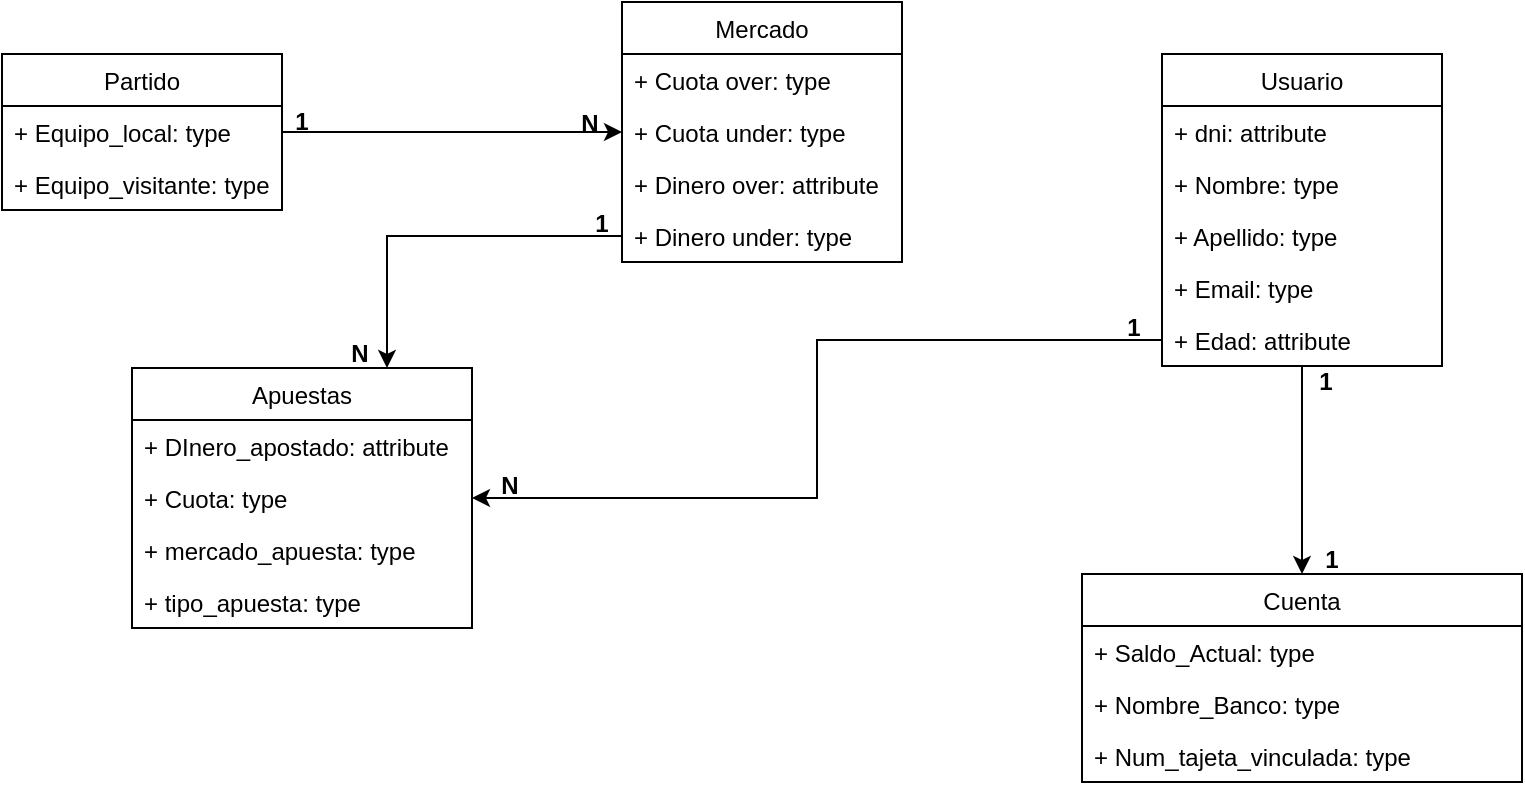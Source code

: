 <mxfile pages="1" version="11.2.9" type="github"><diagram id="39abyVwoU4LaPdrvzuOd" name="Page-1"><mxGraphModel dx="854" dy="468" grid="1" gridSize="10" guides="1" tooltips="1" connect="1" arrows="1" fold="1" page="1" pageScale="1" pageWidth="827" pageHeight="1169" math="0" shadow="0"><root><mxCell id="0"/><mxCell id="1" parent="0"/><mxCell id="NhCuAKFI9seMwAe_3aeS-14" style="edgeStyle=orthogonalEdgeStyle;rounded=0;orthogonalLoop=1;jettySize=auto;html=1;entryX=0.5;entryY=0;entryDx=0;entryDy=0;" edge="1" parent="1" source="FcuoBXQgF8bOgGThEHBj-33" target="FcuoBXQgF8bOgGThEHBj-43"><mxGeometry relative="1" as="geometry"/></mxCell><mxCell id="FcuoBXQgF8bOgGThEHBj-33" value="Usuario" style="swimlane;fontStyle=0;childLayout=stackLayout;horizontal=1;startSize=26;fillColor=none;horizontalStack=0;resizeParent=1;resizeParentMax=0;resizeLast=0;collapsible=1;marginBottom=0;" parent="1" vertex="1"><mxGeometry x="640" y="43" width="140" height="156" as="geometry"/></mxCell><mxCell id="NhCuAKFI9seMwAe_3aeS-4" value="+ dni: attribute" style="text;strokeColor=none;fillColor=none;align=left;verticalAlign=top;spacingLeft=4;spacingRight=4;overflow=hidden;rotatable=0;points=[[0,0.5],[1,0.5]];portConstraint=eastwest;" vertex="1" parent="FcuoBXQgF8bOgGThEHBj-33"><mxGeometry y="26" width="140" height="26" as="geometry"/></mxCell><mxCell id="FcuoBXQgF8bOgGThEHBj-34" value="+ Nombre: type" style="text;strokeColor=none;fillColor=none;align=left;verticalAlign=top;spacingLeft=4;spacingRight=4;overflow=hidden;rotatable=0;points=[[0,0.5],[1,0.5]];portConstraint=eastwest;" parent="FcuoBXQgF8bOgGThEHBj-33" vertex="1"><mxGeometry y="52" width="140" height="26" as="geometry"/></mxCell><mxCell id="FcuoBXQgF8bOgGThEHBj-35" value="+ Apellido: type" style="text;strokeColor=none;fillColor=none;align=left;verticalAlign=top;spacingLeft=4;spacingRight=4;overflow=hidden;rotatable=0;points=[[0,0.5],[1,0.5]];portConstraint=eastwest;" parent="FcuoBXQgF8bOgGThEHBj-33" vertex="1"><mxGeometry y="78" width="140" height="26" as="geometry"/></mxCell><mxCell id="FcuoBXQgF8bOgGThEHBj-36" value="+ Email: type" style="text;strokeColor=none;fillColor=none;align=left;verticalAlign=top;spacingLeft=4;spacingRight=4;overflow=hidden;rotatable=0;points=[[0,0.5],[1,0.5]];portConstraint=eastwest;" parent="FcuoBXQgF8bOgGThEHBj-33" vertex="1"><mxGeometry y="104" width="140" height="26" as="geometry"/></mxCell><mxCell id="FcuoBXQgF8bOgGThEHBj-37" value="+ Edad: attribute" style="text;strokeColor=none;fillColor=none;align=left;verticalAlign=top;spacingLeft=4;spacingRight=4;overflow=hidden;rotatable=0;points=[[0,0.5],[1,0.5]];portConstraint=eastwest;" parent="FcuoBXQgF8bOgGThEHBj-33" vertex="1"><mxGeometry y="130" width="140" height="26" as="geometry"/></mxCell><mxCell id="FcuoBXQgF8bOgGThEHBj-38" value="Mercado" style="swimlane;fontStyle=0;childLayout=stackLayout;horizontal=1;startSize=26;fillColor=none;horizontalStack=0;resizeParent=1;resizeParentMax=0;resizeLast=0;collapsible=1;marginBottom=0;" parent="1" vertex="1"><mxGeometry x="370" y="17" width="140" height="130" as="geometry"/></mxCell><mxCell id="FcuoBXQgF8bOgGThEHBj-39" value="+ Cuota over: type" style="text;strokeColor=none;fillColor=none;align=left;verticalAlign=top;spacingLeft=4;spacingRight=4;overflow=hidden;rotatable=0;points=[[0,0.5],[1,0.5]];portConstraint=eastwest;" parent="FcuoBXQgF8bOgGThEHBj-38" vertex="1"><mxGeometry y="26" width="140" height="26" as="geometry"/></mxCell><mxCell id="FcuoBXQgF8bOgGThEHBj-40" value="+ Cuota under: type" style="text;strokeColor=none;fillColor=none;align=left;verticalAlign=top;spacingLeft=4;spacingRight=4;overflow=hidden;rotatable=0;points=[[0,0.5],[1,0.5]];portConstraint=eastwest;" parent="FcuoBXQgF8bOgGThEHBj-38" vertex="1"><mxGeometry y="52" width="140" height="26" as="geometry"/></mxCell><mxCell id="FcuoBXQgF8bOgGThEHBj-42" value="+ Dinero over: attribute" style="text;strokeColor=none;fillColor=none;align=left;verticalAlign=top;spacingLeft=4;spacingRight=4;overflow=hidden;rotatable=0;points=[[0,0.5],[1,0.5]];portConstraint=eastwest;" parent="FcuoBXQgF8bOgGThEHBj-38" vertex="1"><mxGeometry y="78" width="140" height="26" as="geometry"/></mxCell><mxCell id="FcuoBXQgF8bOgGThEHBj-41" value="+ Dinero under: type" style="text;strokeColor=none;fillColor=none;align=left;verticalAlign=top;spacingLeft=4;spacingRight=4;overflow=hidden;rotatable=0;points=[[0,0.5],[1,0.5]];portConstraint=eastwest;" parent="FcuoBXQgF8bOgGThEHBj-38" vertex="1"><mxGeometry y="104" width="140" height="26" as="geometry"/></mxCell><mxCell id="FcuoBXQgF8bOgGThEHBj-43" value="Cuenta" style="swimlane;fontStyle=0;childLayout=stackLayout;horizontal=1;startSize=26;fillColor=none;horizontalStack=0;resizeParent=1;resizeParentMax=0;resizeLast=0;collapsible=1;marginBottom=0;" parent="1" vertex="1"><mxGeometry x="600" y="303" width="220" height="104" as="geometry"/></mxCell><mxCell id="FcuoBXQgF8bOgGThEHBj-44" value="+ Saldo_Actual: type" style="text;strokeColor=none;fillColor=none;align=left;verticalAlign=top;spacingLeft=4;spacingRight=4;overflow=hidden;rotatable=0;points=[[0,0.5],[1,0.5]];portConstraint=eastwest;" parent="FcuoBXQgF8bOgGThEHBj-43" vertex="1"><mxGeometry y="26" width="220" height="26" as="geometry"/></mxCell><mxCell id="FcuoBXQgF8bOgGThEHBj-45" value="+ Nombre_Banco: type" style="text;strokeColor=none;fillColor=none;align=left;verticalAlign=top;spacingLeft=4;spacingRight=4;overflow=hidden;rotatable=0;points=[[0,0.5],[1,0.5]];portConstraint=eastwest;" parent="FcuoBXQgF8bOgGThEHBj-43" vertex="1"><mxGeometry y="52" width="220" height="26" as="geometry"/></mxCell><mxCell id="FcuoBXQgF8bOgGThEHBj-46" value="+ Num_tajeta_vinculada: type" style="text;strokeColor=none;fillColor=none;align=left;verticalAlign=top;spacingLeft=4;spacingRight=4;overflow=hidden;rotatable=0;points=[[0,0.5],[1,0.5]];portConstraint=eastwest;" parent="FcuoBXQgF8bOgGThEHBj-43" vertex="1"><mxGeometry y="78" width="220" height="26" as="geometry"/></mxCell><mxCell id="FcuoBXQgF8bOgGThEHBj-48" value="Apuestas" style="swimlane;fontStyle=0;childLayout=stackLayout;horizontal=1;startSize=26;fillColor=none;horizontalStack=0;resizeParent=1;resizeParentMax=0;resizeLast=0;collapsible=1;marginBottom=0;" parent="1" vertex="1"><mxGeometry x="125" y="200" width="170" height="130" as="geometry"/></mxCell><mxCell id="FcuoBXQgF8bOgGThEHBj-52" value="+ DInero_apostado: attribute" style="text;strokeColor=none;fillColor=none;align=left;verticalAlign=top;spacingLeft=4;spacingRight=4;overflow=hidden;rotatable=0;points=[[0,0.5],[1,0.5]];portConstraint=eastwest;" parent="FcuoBXQgF8bOgGThEHBj-48" vertex="1"><mxGeometry y="26" width="170" height="26" as="geometry"/></mxCell><mxCell id="FcuoBXQgF8bOgGThEHBj-51" value="+ Cuota: type" style="text;strokeColor=none;fillColor=none;align=left;verticalAlign=top;spacingLeft=4;spacingRight=4;overflow=hidden;rotatable=0;points=[[0,0.5],[1,0.5]];portConstraint=eastwest;" parent="FcuoBXQgF8bOgGThEHBj-48" vertex="1"><mxGeometry y="52" width="170" height="26" as="geometry"/></mxCell><mxCell id="FcuoBXQgF8bOgGThEHBj-49" value="+ mercado_apuesta: type" style="text;strokeColor=none;fillColor=none;align=left;verticalAlign=top;spacingLeft=4;spacingRight=4;overflow=hidden;rotatable=0;points=[[0,0.5],[1,0.5]];portConstraint=eastwest;" parent="FcuoBXQgF8bOgGThEHBj-48" vertex="1"><mxGeometry y="78" width="170" height="26" as="geometry"/></mxCell><mxCell id="FcuoBXQgF8bOgGThEHBj-50" value="+ tipo_apuesta: type" style="text;strokeColor=none;fillColor=none;align=left;verticalAlign=top;spacingLeft=4;spacingRight=4;overflow=hidden;rotatable=0;points=[[0,0.5],[1,0.5]];portConstraint=eastwest;" parent="FcuoBXQgF8bOgGThEHBj-48" vertex="1"><mxGeometry y="104" width="170" height="26" as="geometry"/></mxCell><mxCell id="KHM_PVi7RULGPrvwQ-9G-1" value="Partido" style="swimlane;fontStyle=0;childLayout=stackLayout;horizontal=1;startSize=26;fillColor=none;horizontalStack=0;resizeParent=1;resizeParentMax=0;resizeLast=0;collapsible=1;marginBottom=0;" parent="1" vertex="1"><mxGeometry x="60" y="43" width="140" height="78" as="geometry"/></mxCell><mxCell id="KHM_PVi7RULGPrvwQ-9G-2" value="+ Equipo_local: type" style="text;strokeColor=none;fillColor=none;align=left;verticalAlign=top;spacingLeft=4;spacingRight=4;overflow=hidden;rotatable=0;points=[[0,0.5],[1,0.5]];portConstraint=eastwest;" parent="KHM_PVi7RULGPrvwQ-9G-1" vertex="1"><mxGeometry y="26" width="140" height="26" as="geometry"/></mxCell><mxCell id="KHM_PVi7RULGPrvwQ-9G-3" value="+ Equipo_visitante: type" style="text;strokeColor=none;fillColor=none;align=left;verticalAlign=top;spacingLeft=4;spacingRight=4;overflow=hidden;rotatable=0;points=[[0,0.5],[1,0.5]];portConstraint=eastwest;" parent="KHM_PVi7RULGPrvwQ-9G-1" vertex="1"><mxGeometry y="52" width="140" height="26" as="geometry"/></mxCell><mxCell id="NhCuAKFI9seMwAe_3aeS-1" style="edgeStyle=orthogonalEdgeStyle;rounded=0;orthogonalLoop=1;jettySize=auto;html=1;exitX=1;exitY=0.5;exitDx=0;exitDy=0;entryX=0;entryY=0.5;entryDx=0;entryDy=0;" edge="1" parent="1" source="KHM_PVi7RULGPrvwQ-9G-2" target="FcuoBXQgF8bOgGThEHBj-40"><mxGeometry relative="1" as="geometry"/></mxCell><mxCell id="NhCuAKFI9seMwAe_3aeS-2" value="1" style="text;align=center;fontStyle=1;verticalAlign=middle;spacingLeft=3;spacingRight=3;strokeColor=none;rotatable=0;points=[[0,0.5],[1,0.5]];portConstraint=eastwest;" vertex="1" parent="1"><mxGeometry x="180" y="70" width="60" height="12" as="geometry"/></mxCell><mxCell id="NhCuAKFI9seMwAe_3aeS-3" value="N" style="text;align=center;fontStyle=1;verticalAlign=middle;spacingLeft=3;spacingRight=3;strokeColor=none;rotatable=0;points=[[0,0.5],[1,0.5]];portConstraint=eastwest;" vertex="1" parent="1"><mxGeometry x="324" y="71" width="60" height="12" as="geometry"/></mxCell><mxCell id="NhCuAKFI9seMwAe_3aeS-6" value="N" style="text;align=center;fontStyle=1;verticalAlign=middle;spacingLeft=3;spacingRight=3;strokeColor=none;rotatable=0;points=[[0,0.5],[1,0.5]];portConstraint=eastwest;" vertex="1" parent="1"><mxGeometry x="284" y="252" width="60" height="12" as="geometry"/></mxCell><mxCell id="NhCuAKFI9seMwAe_3aeS-7" value="N" style="text;align=center;fontStyle=1;verticalAlign=middle;spacingLeft=3;spacingRight=3;strokeColor=none;rotatable=0;points=[[0,0.5],[1,0.5]];portConstraint=eastwest;" vertex="1" parent="1"><mxGeometry x="209" y="186" width="60" height="12" as="geometry"/></mxCell><mxCell id="NhCuAKFI9seMwAe_3aeS-8" value="1" style="text;align=center;fontStyle=1;verticalAlign=middle;spacingLeft=3;spacingRight=3;strokeColor=none;rotatable=0;points=[[0,0.5],[1,0.5]];portConstraint=eastwest;" vertex="1" parent="1"><mxGeometry x="330" y="121" width="60" height="12" as="geometry"/></mxCell><mxCell id="NhCuAKFI9seMwAe_3aeS-9" style="edgeStyle=orthogonalEdgeStyle;rounded=0;orthogonalLoop=1;jettySize=auto;html=1;exitX=0;exitY=0.5;exitDx=0;exitDy=0;entryX=0.75;entryY=0;entryDx=0;entryDy=0;" edge="1" parent="1" source="FcuoBXQgF8bOgGThEHBj-41" target="FcuoBXQgF8bOgGThEHBj-48"><mxGeometry relative="1" as="geometry"/></mxCell><mxCell id="NhCuAKFI9seMwAe_3aeS-12" style="edgeStyle=orthogonalEdgeStyle;rounded=0;orthogonalLoop=1;jettySize=auto;html=1;exitX=0;exitY=0.5;exitDx=0;exitDy=0;entryX=1;entryY=0.5;entryDx=0;entryDy=0;" edge="1" parent="1" source="FcuoBXQgF8bOgGThEHBj-37" target="FcuoBXQgF8bOgGThEHBj-51"><mxGeometry relative="1" as="geometry"/></mxCell><mxCell id="NhCuAKFI9seMwAe_3aeS-13" value="1" style="text;align=center;fontStyle=1;verticalAlign=middle;spacingLeft=3;spacingRight=3;strokeColor=none;rotatable=0;points=[[0,0.5],[1,0.5]];portConstraint=eastwest;" vertex="1" parent="1"><mxGeometry x="596" y="173" width="60" height="12" as="geometry"/></mxCell><mxCell id="NhCuAKFI9seMwAe_3aeS-15" value="1" style="text;align=center;fontStyle=1;verticalAlign=middle;spacingLeft=3;spacingRight=3;strokeColor=none;rotatable=0;points=[[0,0.5],[1,0.5]];portConstraint=eastwest;" vertex="1" parent="1"><mxGeometry x="692" y="200" width="60" height="12" as="geometry"/></mxCell><mxCell id="NhCuAKFI9seMwAe_3aeS-16" value="1" style="text;align=center;fontStyle=1;verticalAlign=middle;spacingLeft=3;spacingRight=3;strokeColor=none;rotatable=0;points=[[0,0.5],[1,0.5]];portConstraint=eastwest;" vertex="1" parent="1"><mxGeometry x="695" y="289" width="60" height="12" as="geometry"/></mxCell></root></mxGraphModel></diagram></mxfile>